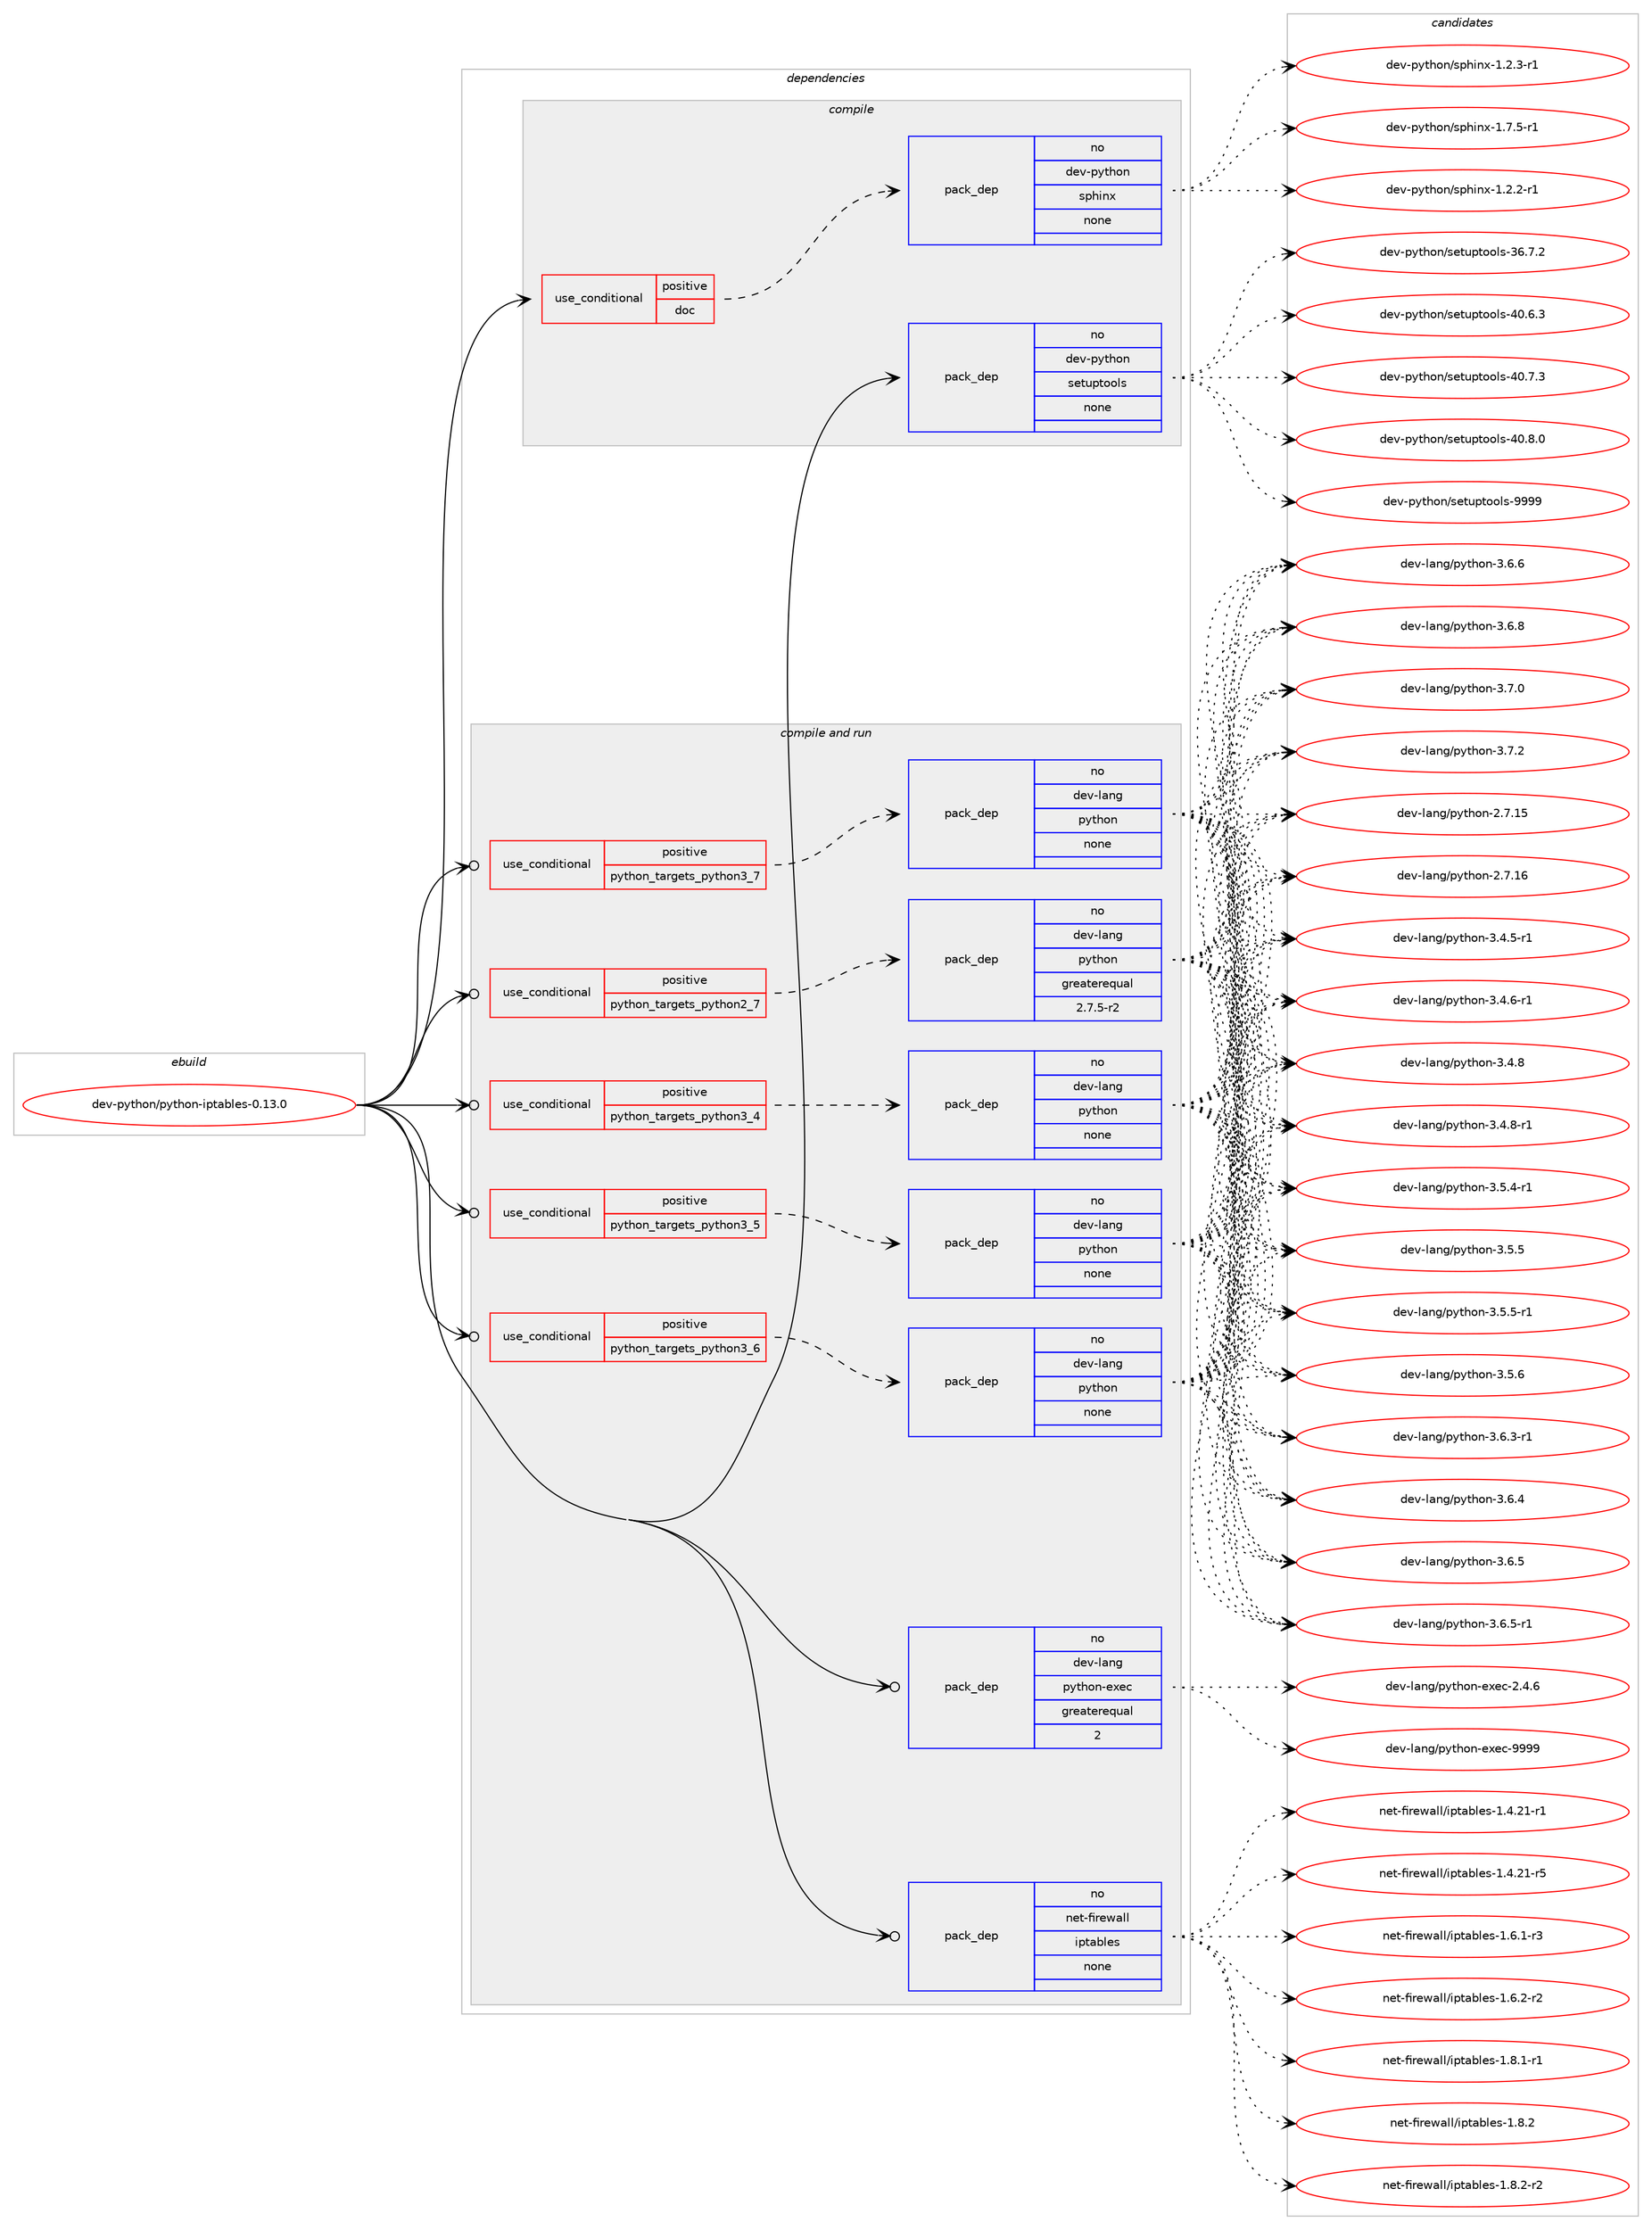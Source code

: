 digraph prolog {

# *************
# Graph options
# *************

newrank=true;
concentrate=true;
compound=true;
graph [rankdir=LR,fontname=Helvetica,fontsize=10,ranksep=1.5];#, ranksep=2.5, nodesep=0.2];
edge  [arrowhead=vee];
node  [fontname=Helvetica,fontsize=10];

# **********
# The ebuild
# **********

subgraph cluster_leftcol {
color=gray;
rank=same;
label=<<i>ebuild</i>>;
id [label="dev-python/python-iptables-0.13.0", color=red, width=4, href="../dev-python/python-iptables-0.13.0.svg"];
}

# ****************
# The dependencies
# ****************

subgraph cluster_midcol {
color=gray;
label=<<i>dependencies</i>>;
subgraph cluster_compile {
fillcolor="#eeeeee";
style=filled;
label=<<i>compile</i>>;
subgraph cond382728 {
dependency1435208 [label=<<TABLE BORDER="0" CELLBORDER="1" CELLSPACING="0" CELLPADDING="4"><TR><TD ROWSPAN="3" CELLPADDING="10">use_conditional</TD></TR><TR><TD>positive</TD></TR><TR><TD>doc</TD></TR></TABLE>>, shape=none, color=red];
subgraph pack1029126 {
dependency1435209 [label=<<TABLE BORDER="0" CELLBORDER="1" CELLSPACING="0" CELLPADDING="4" WIDTH="220"><TR><TD ROWSPAN="6" CELLPADDING="30">pack_dep</TD></TR><TR><TD WIDTH="110">no</TD></TR><TR><TD>dev-python</TD></TR><TR><TD>sphinx</TD></TR><TR><TD>none</TD></TR><TR><TD></TD></TR></TABLE>>, shape=none, color=blue];
}
dependency1435208:e -> dependency1435209:w [weight=20,style="dashed",arrowhead="vee"];
}
id:e -> dependency1435208:w [weight=20,style="solid",arrowhead="vee"];
subgraph pack1029127 {
dependency1435210 [label=<<TABLE BORDER="0" CELLBORDER="1" CELLSPACING="0" CELLPADDING="4" WIDTH="220"><TR><TD ROWSPAN="6" CELLPADDING="30">pack_dep</TD></TR><TR><TD WIDTH="110">no</TD></TR><TR><TD>dev-python</TD></TR><TR><TD>setuptools</TD></TR><TR><TD>none</TD></TR><TR><TD></TD></TR></TABLE>>, shape=none, color=blue];
}
id:e -> dependency1435210:w [weight=20,style="solid",arrowhead="vee"];
}
subgraph cluster_compileandrun {
fillcolor="#eeeeee";
style=filled;
label=<<i>compile and run</i>>;
subgraph cond382729 {
dependency1435211 [label=<<TABLE BORDER="0" CELLBORDER="1" CELLSPACING="0" CELLPADDING="4"><TR><TD ROWSPAN="3" CELLPADDING="10">use_conditional</TD></TR><TR><TD>positive</TD></TR><TR><TD>python_targets_python2_7</TD></TR></TABLE>>, shape=none, color=red];
subgraph pack1029128 {
dependency1435212 [label=<<TABLE BORDER="0" CELLBORDER="1" CELLSPACING="0" CELLPADDING="4" WIDTH="220"><TR><TD ROWSPAN="6" CELLPADDING="30">pack_dep</TD></TR><TR><TD WIDTH="110">no</TD></TR><TR><TD>dev-lang</TD></TR><TR><TD>python</TD></TR><TR><TD>greaterequal</TD></TR><TR><TD>2.7.5-r2</TD></TR></TABLE>>, shape=none, color=blue];
}
dependency1435211:e -> dependency1435212:w [weight=20,style="dashed",arrowhead="vee"];
}
id:e -> dependency1435211:w [weight=20,style="solid",arrowhead="odotvee"];
subgraph cond382730 {
dependency1435213 [label=<<TABLE BORDER="0" CELLBORDER="1" CELLSPACING="0" CELLPADDING="4"><TR><TD ROWSPAN="3" CELLPADDING="10">use_conditional</TD></TR><TR><TD>positive</TD></TR><TR><TD>python_targets_python3_4</TD></TR></TABLE>>, shape=none, color=red];
subgraph pack1029129 {
dependency1435214 [label=<<TABLE BORDER="0" CELLBORDER="1" CELLSPACING="0" CELLPADDING="4" WIDTH="220"><TR><TD ROWSPAN="6" CELLPADDING="30">pack_dep</TD></TR><TR><TD WIDTH="110">no</TD></TR><TR><TD>dev-lang</TD></TR><TR><TD>python</TD></TR><TR><TD>none</TD></TR><TR><TD></TD></TR></TABLE>>, shape=none, color=blue];
}
dependency1435213:e -> dependency1435214:w [weight=20,style="dashed",arrowhead="vee"];
}
id:e -> dependency1435213:w [weight=20,style="solid",arrowhead="odotvee"];
subgraph cond382731 {
dependency1435215 [label=<<TABLE BORDER="0" CELLBORDER="1" CELLSPACING="0" CELLPADDING="4"><TR><TD ROWSPAN="3" CELLPADDING="10">use_conditional</TD></TR><TR><TD>positive</TD></TR><TR><TD>python_targets_python3_5</TD></TR></TABLE>>, shape=none, color=red];
subgraph pack1029130 {
dependency1435216 [label=<<TABLE BORDER="0" CELLBORDER="1" CELLSPACING="0" CELLPADDING="4" WIDTH="220"><TR><TD ROWSPAN="6" CELLPADDING="30">pack_dep</TD></TR><TR><TD WIDTH="110">no</TD></TR><TR><TD>dev-lang</TD></TR><TR><TD>python</TD></TR><TR><TD>none</TD></TR><TR><TD></TD></TR></TABLE>>, shape=none, color=blue];
}
dependency1435215:e -> dependency1435216:w [weight=20,style="dashed",arrowhead="vee"];
}
id:e -> dependency1435215:w [weight=20,style="solid",arrowhead="odotvee"];
subgraph cond382732 {
dependency1435217 [label=<<TABLE BORDER="0" CELLBORDER="1" CELLSPACING="0" CELLPADDING="4"><TR><TD ROWSPAN="3" CELLPADDING="10">use_conditional</TD></TR><TR><TD>positive</TD></TR><TR><TD>python_targets_python3_6</TD></TR></TABLE>>, shape=none, color=red];
subgraph pack1029131 {
dependency1435218 [label=<<TABLE BORDER="0" CELLBORDER="1" CELLSPACING="0" CELLPADDING="4" WIDTH="220"><TR><TD ROWSPAN="6" CELLPADDING="30">pack_dep</TD></TR><TR><TD WIDTH="110">no</TD></TR><TR><TD>dev-lang</TD></TR><TR><TD>python</TD></TR><TR><TD>none</TD></TR><TR><TD></TD></TR></TABLE>>, shape=none, color=blue];
}
dependency1435217:e -> dependency1435218:w [weight=20,style="dashed",arrowhead="vee"];
}
id:e -> dependency1435217:w [weight=20,style="solid",arrowhead="odotvee"];
subgraph cond382733 {
dependency1435219 [label=<<TABLE BORDER="0" CELLBORDER="1" CELLSPACING="0" CELLPADDING="4"><TR><TD ROWSPAN="3" CELLPADDING="10">use_conditional</TD></TR><TR><TD>positive</TD></TR><TR><TD>python_targets_python3_7</TD></TR></TABLE>>, shape=none, color=red];
subgraph pack1029132 {
dependency1435220 [label=<<TABLE BORDER="0" CELLBORDER="1" CELLSPACING="0" CELLPADDING="4" WIDTH="220"><TR><TD ROWSPAN="6" CELLPADDING="30">pack_dep</TD></TR><TR><TD WIDTH="110">no</TD></TR><TR><TD>dev-lang</TD></TR><TR><TD>python</TD></TR><TR><TD>none</TD></TR><TR><TD></TD></TR></TABLE>>, shape=none, color=blue];
}
dependency1435219:e -> dependency1435220:w [weight=20,style="dashed",arrowhead="vee"];
}
id:e -> dependency1435219:w [weight=20,style="solid",arrowhead="odotvee"];
subgraph pack1029133 {
dependency1435221 [label=<<TABLE BORDER="0" CELLBORDER="1" CELLSPACING="0" CELLPADDING="4" WIDTH="220"><TR><TD ROWSPAN="6" CELLPADDING="30">pack_dep</TD></TR><TR><TD WIDTH="110">no</TD></TR><TR><TD>dev-lang</TD></TR><TR><TD>python-exec</TD></TR><TR><TD>greaterequal</TD></TR><TR><TD>2</TD></TR></TABLE>>, shape=none, color=blue];
}
id:e -> dependency1435221:w [weight=20,style="solid",arrowhead="odotvee"];
subgraph pack1029134 {
dependency1435222 [label=<<TABLE BORDER="0" CELLBORDER="1" CELLSPACING="0" CELLPADDING="4" WIDTH="220"><TR><TD ROWSPAN="6" CELLPADDING="30">pack_dep</TD></TR><TR><TD WIDTH="110">no</TD></TR><TR><TD>net-firewall</TD></TR><TR><TD>iptables</TD></TR><TR><TD>none</TD></TR><TR><TD></TD></TR></TABLE>>, shape=none, color=blue];
}
id:e -> dependency1435222:w [weight=20,style="solid",arrowhead="odotvee"];
}
subgraph cluster_run {
fillcolor="#eeeeee";
style=filled;
label=<<i>run</i>>;
}
}

# **************
# The candidates
# **************

subgraph cluster_choices {
rank=same;
color=gray;
label=<<i>candidates</i>>;

subgraph choice1029126 {
color=black;
nodesep=1;
choice10010111845112121116104111110471151121041051101204549465046504511449 [label="dev-python/sphinx-1.2.2-r1", color=red, width=4,href="../dev-python/sphinx-1.2.2-r1.svg"];
choice10010111845112121116104111110471151121041051101204549465046514511449 [label="dev-python/sphinx-1.2.3-r1", color=red, width=4,href="../dev-python/sphinx-1.2.3-r1.svg"];
choice10010111845112121116104111110471151121041051101204549465546534511449 [label="dev-python/sphinx-1.7.5-r1", color=red, width=4,href="../dev-python/sphinx-1.7.5-r1.svg"];
dependency1435209:e -> choice10010111845112121116104111110471151121041051101204549465046504511449:w [style=dotted,weight="100"];
dependency1435209:e -> choice10010111845112121116104111110471151121041051101204549465046514511449:w [style=dotted,weight="100"];
dependency1435209:e -> choice10010111845112121116104111110471151121041051101204549465546534511449:w [style=dotted,weight="100"];
}
subgraph choice1029127 {
color=black;
nodesep=1;
choice100101118451121211161041111104711510111611711211611111110811545515446554650 [label="dev-python/setuptools-36.7.2", color=red, width=4,href="../dev-python/setuptools-36.7.2.svg"];
choice100101118451121211161041111104711510111611711211611111110811545524846544651 [label="dev-python/setuptools-40.6.3", color=red, width=4,href="../dev-python/setuptools-40.6.3.svg"];
choice100101118451121211161041111104711510111611711211611111110811545524846554651 [label="dev-python/setuptools-40.7.3", color=red, width=4,href="../dev-python/setuptools-40.7.3.svg"];
choice100101118451121211161041111104711510111611711211611111110811545524846564648 [label="dev-python/setuptools-40.8.0", color=red, width=4,href="../dev-python/setuptools-40.8.0.svg"];
choice10010111845112121116104111110471151011161171121161111111081154557575757 [label="dev-python/setuptools-9999", color=red, width=4,href="../dev-python/setuptools-9999.svg"];
dependency1435210:e -> choice100101118451121211161041111104711510111611711211611111110811545515446554650:w [style=dotted,weight="100"];
dependency1435210:e -> choice100101118451121211161041111104711510111611711211611111110811545524846544651:w [style=dotted,weight="100"];
dependency1435210:e -> choice100101118451121211161041111104711510111611711211611111110811545524846554651:w [style=dotted,weight="100"];
dependency1435210:e -> choice100101118451121211161041111104711510111611711211611111110811545524846564648:w [style=dotted,weight="100"];
dependency1435210:e -> choice10010111845112121116104111110471151011161171121161111111081154557575757:w [style=dotted,weight="100"];
}
subgraph choice1029128 {
color=black;
nodesep=1;
choice10010111845108971101034711212111610411111045504655464953 [label="dev-lang/python-2.7.15", color=red, width=4,href="../dev-lang/python-2.7.15.svg"];
choice10010111845108971101034711212111610411111045504655464954 [label="dev-lang/python-2.7.16", color=red, width=4,href="../dev-lang/python-2.7.16.svg"];
choice1001011184510897110103471121211161041111104551465246534511449 [label="dev-lang/python-3.4.5-r1", color=red, width=4,href="../dev-lang/python-3.4.5-r1.svg"];
choice1001011184510897110103471121211161041111104551465246544511449 [label="dev-lang/python-3.4.6-r1", color=red, width=4,href="../dev-lang/python-3.4.6-r1.svg"];
choice100101118451089711010347112121116104111110455146524656 [label="dev-lang/python-3.4.8", color=red, width=4,href="../dev-lang/python-3.4.8.svg"];
choice1001011184510897110103471121211161041111104551465246564511449 [label="dev-lang/python-3.4.8-r1", color=red, width=4,href="../dev-lang/python-3.4.8-r1.svg"];
choice1001011184510897110103471121211161041111104551465346524511449 [label="dev-lang/python-3.5.4-r1", color=red, width=4,href="../dev-lang/python-3.5.4-r1.svg"];
choice100101118451089711010347112121116104111110455146534653 [label="dev-lang/python-3.5.5", color=red, width=4,href="../dev-lang/python-3.5.5.svg"];
choice1001011184510897110103471121211161041111104551465346534511449 [label="dev-lang/python-3.5.5-r1", color=red, width=4,href="../dev-lang/python-3.5.5-r1.svg"];
choice100101118451089711010347112121116104111110455146534654 [label="dev-lang/python-3.5.6", color=red, width=4,href="../dev-lang/python-3.5.6.svg"];
choice1001011184510897110103471121211161041111104551465446514511449 [label="dev-lang/python-3.6.3-r1", color=red, width=4,href="../dev-lang/python-3.6.3-r1.svg"];
choice100101118451089711010347112121116104111110455146544652 [label="dev-lang/python-3.6.4", color=red, width=4,href="../dev-lang/python-3.6.4.svg"];
choice100101118451089711010347112121116104111110455146544653 [label="dev-lang/python-3.6.5", color=red, width=4,href="../dev-lang/python-3.6.5.svg"];
choice1001011184510897110103471121211161041111104551465446534511449 [label="dev-lang/python-3.6.5-r1", color=red, width=4,href="../dev-lang/python-3.6.5-r1.svg"];
choice100101118451089711010347112121116104111110455146544654 [label="dev-lang/python-3.6.6", color=red, width=4,href="../dev-lang/python-3.6.6.svg"];
choice100101118451089711010347112121116104111110455146544656 [label="dev-lang/python-3.6.8", color=red, width=4,href="../dev-lang/python-3.6.8.svg"];
choice100101118451089711010347112121116104111110455146554648 [label="dev-lang/python-3.7.0", color=red, width=4,href="../dev-lang/python-3.7.0.svg"];
choice100101118451089711010347112121116104111110455146554650 [label="dev-lang/python-3.7.2", color=red, width=4,href="../dev-lang/python-3.7.2.svg"];
dependency1435212:e -> choice10010111845108971101034711212111610411111045504655464953:w [style=dotted,weight="100"];
dependency1435212:e -> choice10010111845108971101034711212111610411111045504655464954:w [style=dotted,weight="100"];
dependency1435212:e -> choice1001011184510897110103471121211161041111104551465246534511449:w [style=dotted,weight="100"];
dependency1435212:e -> choice1001011184510897110103471121211161041111104551465246544511449:w [style=dotted,weight="100"];
dependency1435212:e -> choice100101118451089711010347112121116104111110455146524656:w [style=dotted,weight="100"];
dependency1435212:e -> choice1001011184510897110103471121211161041111104551465246564511449:w [style=dotted,weight="100"];
dependency1435212:e -> choice1001011184510897110103471121211161041111104551465346524511449:w [style=dotted,weight="100"];
dependency1435212:e -> choice100101118451089711010347112121116104111110455146534653:w [style=dotted,weight="100"];
dependency1435212:e -> choice1001011184510897110103471121211161041111104551465346534511449:w [style=dotted,weight="100"];
dependency1435212:e -> choice100101118451089711010347112121116104111110455146534654:w [style=dotted,weight="100"];
dependency1435212:e -> choice1001011184510897110103471121211161041111104551465446514511449:w [style=dotted,weight="100"];
dependency1435212:e -> choice100101118451089711010347112121116104111110455146544652:w [style=dotted,weight="100"];
dependency1435212:e -> choice100101118451089711010347112121116104111110455146544653:w [style=dotted,weight="100"];
dependency1435212:e -> choice1001011184510897110103471121211161041111104551465446534511449:w [style=dotted,weight="100"];
dependency1435212:e -> choice100101118451089711010347112121116104111110455146544654:w [style=dotted,weight="100"];
dependency1435212:e -> choice100101118451089711010347112121116104111110455146544656:w [style=dotted,weight="100"];
dependency1435212:e -> choice100101118451089711010347112121116104111110455146554648:w [style=dotted,weight="100"];
dependency1435212:e -> choice100101118451089711010347112121116104111110455146554650:w [style=dotted,weight="100"];
}
subgraph choice1029129 {
color=black;
nodesep=1;
choice10010111845108971101034711212111610411111045504655464953 [label="dev-lang/python-2.7.15", color=red, width=4,href="../dev-lang/python-2.7.15.svg"];
choice10010111845108971101034711212111610411111045504655464954 [label="dev-lang/python-2.7.16", color=red, width=4,href="../dev-lang/python-2.7.16.svg"];
choice1001011184510897110103471121211161041111104551465246534511449 [label="dev-lang/python-3.4.5-r1", color=red, width=4,href="../dev-lang/python-3.4.5-r1.svg"];
choice1001011184510897110103471121211161041111104551465246544511449 [label="dev-lang/python-3.4.6-r1", color=red, width=4,href="../dev-lang/python-3.4.6-r1.svg"];
choice100101118451089711010347112121116104111110455146524656 [label="dev-lang/python-3.4.8", color=red, width=4,href="../dev-lang/python-3.4.8.svg"];
choice1001011184510897110103471121211161041111104551465246564511449 [label="dev-lang/python-3.4.8-r1", color=red, width=4,href="../dev-lang/python-3.4.8-r1.svg"];
choice1001011184510897110103471121211161041111104551465346524511449 [label="dev-lang/python-3.5.4-r1", color=red, width=4,href="../dev-lang/python-3.5.4-r1.svg"];
choice100101118451089711010347112121116104111110455146534653 [label="dev-lang/python-3.5.5", color=red, width=4,href="../dev-lang/python-3.5.5.svg"];
choice1001011184510897110103471121211161041111104551465346534511449 [label="dev-lang/python-3.5.5-r1", color=red, width=4,href="../dev-lang/python-3.5.5-r1.svg"];
choice100101118451089711010347112121116104111110455146534654 [label="dev-lang/python-3.5.6", color=red, width=4,href="../dev-lang/python-3.5.6.svg"];
choice1001011184510897110103471121211161041111104551465446514511449 [label="dev-lang/python-3.6.3-r1", color=red, width=4,href="../dev-lang/python-3.6.3-r1.svg"];
choice100101118451089711010347112121116104111110455146544652 [label="dev-lang/python-3.6.4", color=red, width=4,href="../dev-lang/python-3.6.4.svg"];
choice100101118451089711010347112121116104111110455146544653 [label="dev-lang/python-3.6.5", color=red, width=4,href="../dev-lang/python-3.6.5.svg"];
choice1001011184510897110103471121211161041111104551465446534511449 [label="dev-lang/python-3.6.5-r1", color=red, width=4,href="../dev-lang/python-3.6.5-r1.svg"];
choice100101118451089711010347112121116104111110455146544654 [label="dev-lang/python-3.6.6", color=red, width=4,href="../dev-lang/python-3.6.6.svg"];
choice100101118451089711010347112121116104111110455146544656 [label="dev-lang/python-3.6.8", color=red, width=4,href="../dev-lang/python-3.6.8.svg"];
choice100101118451089711010347112121116104111110455146554648 [label="dev-lang/python-3.7.0", color=red, width=4,href="../dev-lang/python-3.7.0.svg"];
choice100101118451089711010347112121116104111110455146554650 [label="dev-lang/python-3.7.2", color=red, width=4,href="../dev-lang/python-3.7.2.svg"];
dependency1435214:e -> choice10010111845108971101034711212111610411111045504655464953:w [style=dotted,weight="100"];
dependency1435214:e -> choice10010111845108971101034711212111610411111045504655464954:w [style=dotted,weight="100"];
dependency1435214:e -> choice1001011184510897110103471121211161041111104551465246534511449:w [style=dotted,weight="100"];
dependency1435214:e -> choice1001011184510897110103471121211161041111104551465246544511449:w [style=dotted,weight="100"];
dependency1435214:e -> choice100101118451089711010347112121116104111110455146524656:w [style=dotted,weight="100"];
dependency1435214:e -> choice1001011184510897110103471121211161041111104551465246564511449:w [style=dotted,weight="100"];
dependency1435214:e -> choice1001011184510897110103471121211161041111104551465346524511449:w [style=dotted,weight="100"];
dependency1435214:e -> choice100101118451089711010347112121116104111110455146534653:w [style=dotted,weight="100"];
dependency1435214:e -> choice1001011184510897110103471121211161041111104551465346534511449:w [style=dotted,weight="100"];
dependency1435214:e -> choice100101118451089711010347112121116104111110455146534654:w [style=dotted,weight="100"];
dependency1435214:e -> choice1001011184510897110103471121211161041111104551465446514511449:w [style=dotted,weight="100"];
dependency1435214:e -> choice100101118451089711010347112121116104111110455146544652:w [style=dotted,weight="100"];
dependency1435214:e -> choice100101118451089711010347112121116104111110455146544653:w [style=dotted,weight="100"];
dependency1435214:e -> choice1001011184510897110103471121211161041111104551465446534511449:w [style=dotted,weight="100"];
dependency1435214:e -> choice100101118451089711010347112121116104111110455146544654:w [style=dotted,weight="100"];
dependency1435214:e -> choice100101118451089711010347112121116104111110455146544656:w [style=dotted,weight="100"];
dependency1435214:e -> choice100101118451089711010347112121116104111110455146554648:w [style=dotted,weight="100"];
dependency1435214:e -> choice100101118451089711010347112121116104111110455146554650:w [style=dotted,weight="100"];
}
subgraph choice1029130 {
color=black;
nodesep=1;
choice10010111845108971101034711212111610411111045504655464953 [label="dev-lang/python-2.7.15", color=red, width=4,href="../dev-lang/python-2.7.15.svg"];
choice10010111845108971101034711212111610411111045504655464954 [label="dev-lang/python-2.7.16", color=red, width=4,href="../dev-lang/python-2.7.16.svg"];
choice1001011184510897110103471121211161041111104551465246534511449 [label="dev-lang/python-3.4.5-r1", color=red, width=4,href="../dev-lang/python-3.4.5-r1.svg"];
choice1001011184510897110103471121211161041111104551465246544511449 [label="dev-lang/python-3.4.6-r1", color=red, width=4,href="../dev-lang/python-3.4.6-r1.svg"];
choice100101118451089711010347112121116104111110455146524656 [label="dev-lang/python-3.4.8", color=red, width=4,href="../dev-lang/python-3.4.8.svg"];
choice1001011184510897110103471121211161041111104551465246564511449 [label="dev-lang/python-3.4.8-r1", color=red, width=4,href="../dev-lang/python-3.4.8-r1.svg"];
choice1001011184510897110103471121211161041111104551465346524511449 [label="dev-lang/python-3.5.4-r1", color=red, width=4,href="../dev-lang/python-3.5.4-r1.svg"];
choice100101118451089711010347112121116104111110455146534653 [label="dev-lang/python-3.5.5", color=red, width=4,href="../dev-lang/python-3.5.5.svg"];
choice1001011184510897110103471121211161041111104551465346534511449 [label="dev-lang/python-3.5.5-r1", color=red, width=4,href="../dev-lang/python-3.5.5-r1.svg"];
choice100101118451089711010347112121116104111110455146534654 [label="dev-lang/python-3.5.6", color=red, width=4,href="../dev-lang/python-3.5.6.svg"];
choice1001011184510897110103471121211161041111104551465446514511449 [label="dev-lang/python-3.6.3-r1", color=red, width=4,href="../dev-lang/python-3.6.3-r1.svg"];
choice100101118451089711010347112121116104111110455146544652 [label="dev-lang/python-3.6.4", color=red, width=4,href="../dev-lang/python-3.6.4.svg"];
choice100101118451089711010347112121116104111110455146544653 [label="dev-lang/python-3.6.5", color=red, width=4,href="../dev-lang/python-3.6.5.svg"];
choice1001011184510897110103471121211161041111104551465446534511449 [label="dev-lang/python-3.6.5-r1", color=red, width=4,href="../dev-lang/python-3.6.5-r1.svg"];
choice100101118451089711010347112121116104111110455146544654 [label="dev-lang/python-3.6.6", color=red, width=4,href="../dev-lang/python-3.6.6.svg"];
choice100101118451089711010347112121116104111110455146544656 [label="dev-lang/python-3.6.8", color=red, width=4,href="../dev-lang/python-3.6.8.svg"];
choice100101118451089711010347112121116104111110455146554648 [label="dev-lang/python-3.7.0", color=red, width=4,href="../dev-lang/python-3.7.0.svg"];
choice100101118451089711010347112121116104111110455146554650 [label="dev-lang/python-3.7.2", color=red, width=4,href="../dev-lang/python-3.7.2.svg"];
dependency1435216:e -> choice10010111845108971101034711212111610411111045504655464953:w [style=dotted,weight="100"];
dependency1435216:e -> choice10010111845108971101034711212111610411111045504655464954:w [style=dotted,weight="100"];
dependency1435216:e -> choice1001011184510897110103471121211161041111104551465246534511449:w [style=dotted,weight="100"];
dependency1435216:e -> choice1001011184510897110103471121211161041111104551465246544511449:w [style=dotted,weight="100"];
dependency1435216:e -> choice100101118451089711010347112121116104111110455146524656:w [style=dotted,weight="100"];
dependency1435216:e -> choice1001011184510897110103471121211161041111104551465246564511449:w [style=dotted,weight="100"];
dependency1435216:e -> choice1001011184510897110103471121211161041111104551465346524511449:w [style=dotted,weight="100"];
dependency1435216:e -> choice100101118451089711010347112121116104111110455146534653:w [style=dotted,weight="100"];
dependency1435216:e -> choice1001011184510897110103471121211161041111104551465346534511449:w [style=dotted,weight="100"];
dependency1435216:e -> choice100101118451089711010347112121116104111110455146534654:w [style=dotted,weight="100"];
dependency1435216:e -> choice1001011184510897110103471121211161041111104551465446514511449:w [style=dotted,weight="100"];
dependency1435216:e -> choice100101118451089711010347112121116104111110455146544652:w [style=dotted,weight="100"];
dependency1435216:e -> choice100101118451089711010347112121116104111110455146544653:w [style=dotted,weight="100"];
dependency1435216:e -> choice1001011184510897110103471121211161041111104551465446534511449:w [style=dotted,weight="100"];
dependency1435216:e -> choice100101118451089711010347112121116104111110455146544654:w [style=dotted,weight="100"];
dependency1435216:e -> choice100101118451089711010347112121116104111110455146544656:w [style=dotted,weight="100"];
dependency1435216:e -> choice100101118451089711010347112121116104111110455146554648:w [style=dotted,weight="100"];
dependency1435216:e -> choice100101118451089711010347112121116104111110455146554650:w [style=dotted,weight="100"];
}
subgraph choice1029131 {
color=black;
nodesep=1;
choice10010111845108971101034711212111610411111045504655464953 [label="dev-lang/python-2.7.15", color=red, width=4,href="../dev-lang/python-2.7.15.svg"];
choice10010111845108971101034711212111610411111045504655464954 [label="dev-lang/python-2.7.16", color=red, width=4,href="../dev-lang/python-2.7.16.svg"];
choice1001011184510897110103471121211161041111104551465246534511449 [label="dev-lang/python-3.4.5-r1", color=red, width=4,href="../dev-lang/python-3.4.5-r1.svg"];
choice1001011184510897110103471121211161041111104551465246544511449 [label="dev-lang/python-3.4.6-r1", color=red, width=4,href="../dev-lang/python-3.4.6-r1.svg"];
choice100101118451089711010347112121116104111110455146524656 [label="dev-lang/python-3.4.8", color=red, width=4,href="../dev-lang/python-3.4.8.svg"];
choice1001011184510897110103471121211161041111104551465246564511449 [label="dev-lang/python-3.4.8-r1", color=red, width=4,href="../dev-lang/python-3.4.8-r1.svg"];
choice1001011184510897110103471121211161041111104551465346524511449 [label="dev-lang/python-3.5.4-r1", color=red, width=4,href="../dev-lang/python-3.5.4-r1.svg"];
choice100101118451089711010347112121116104111110455146534653 [label="dev-lang/python-3.5.5", color=red, width=4,href="../dev-lang/python-3.5.5.svg"];
choice1001011184510897110103471121211161041111104551465346534511449 [label="dev-lang/python-3.5.5-r1", color=red, width=4,href="../dev-lang/python-3.5.5-r1.svg"];
choice100101118451089711010347112121116104111110455146534654 [label="dev-lang/python-3.5.6", color=red, width=4,href="../dev-lang/python-3.5.6.svg"];
choice1001011184510897110103471121211161041111104551465446514511449 [label="dev-lang/python-3.6.3-r1", color=red, width=4,href="../dev-lang/python-3.6.3-r1.svg"];
choice100101118451089711010347112121116104111110455146544652 [label="dev-lang/python-3.6.4", color=red, width=4,href="../dev-lang/python-3.6.4.svg"];
choice100101118451089711010347112121116104111110455146544653 [label="dev-lang/python-3.6.5", color=red, width=4,href="../dev-lang/python-3.6.5.svg"];
choice1001011184510897110103471121211161041111104551465446534511449 [label="dev-lang/python-3.6.5-r1", color=red, width=4,href="../dev-lang/python-3.6.5-r1.svg"];
choice100101118451089711010347112121116104111110455146544654 [label="dev-lang/python-3.6.6", color=red, width=4,href="../dev-lang/python-3.6.6.svg"];
choice100101118451089711010347112121116104111110455146544656 [label="dev-lang/python-3.6.8", color=red, width=4,href="../dev-lang/python-3.6.8.svg"];
choice100101118451089711010347112121116104111110455146554648 [label="dev-lang/python-3.7.0", color=red, width=4,href="../dev-lang/python-3.7.0.svg"];
choice100101118451089711010347112121116104111110455146554650 [label="dev-lang/python-3.7.2", color=red, width=4,href="../dev-lang/python-3.7.2.svg"];
dependency1435218:e -> choice10010111845108971101034711212111610411111045504655464953:w [style=dotted,weight="100"];
dependency1435218:e -> choice10010111845108971101034711212111610411111045504655464954:w [style=dotted,weight="100"];
dependency1435218:e -> choice1001011184510897110103471121211161041111104551465246534511449:w [style=dotted,weight="100"];
dependency1435218:e -> choice1001011184510897110103471121211161041111104551465246544511449:w [style=dotted,weight="100"];
dependency1435218:e -> choice100101118451089711010347112121116104111110455146524656:w [style=dotted,weight="100"];
dependency1435218:e -> choice1001011184510897110103471121211161041111104551465246564511449:w [style=dotted,weight="100"];
dependency1435218:e -> choice1001011184510897110103471121211161041111104551465346524511449:w [style=dotted,weight="100"];
dependency1435218:e -> choice100101118451089711010347112121116104111110455146534653:w [style=dotted,weight="100"];
dependency1435218:e -> choice1001011184510897110103471121211161041111104551465346534511449:w [style=dotted,weight="100"];
dependency1435218:e -> choice100101118451089711010347112121116104111110455146534654:w [style=dotted,weight="100"];
dependency1435218:e -> choice1001011184510897110103471121211161041111104551465446514511449:w [style=dotted,weight="100"];
dependency1435218:e -> choice100101118451089711010347112121116104111110455146544652:w [style=dotted,weight="100"];
dependency1435218:e -> choice100101118451089711010347112121116104111110455146544653:w [style=dotted,weight="100"];
dependency1435218:e -> choice1001011184510897110103471121211161041111104551465446534511449:w [style=dotted,weight="100"];
dependency1435218:e -> choice100101118451089711010347112121116104111110455146544654:w [style=dotted,weight="100"];
dependency1435218:e -> choice100101118451089711010347112121116104111110455146544656:w [style=dotted,weight="100"];
dependency1435218:e -> choice100101118451089711010347112121116104111110455146554648:w [style=dotted,weight="100"];
dependency1435218:e -> choice100101118451089711010347112121116104111110455146554650:w [style=dotted,weight="100"];
}
subgraph choice1029132 {
color=black;
nodesep=1;
choice10010111845108971101034711212111610411111045504655464953 [label="dev-lang/python-2.7.15", color=red, width=4,href="../dev-lang/python-2.7.15.svg"];
choice10010111845108971101034711212111610411111045504655464954 [label="dev-lang/python-2.7.16", color=red, width=4,href="../dev-lang/python-2.7.16.svg"];
choice1001011184510897110103471121211161041111104551465246534511449 [label="dev-lang/python-3.4.5-r1", color=red, width=4,href="../dev-lang/python-3.4.5-r1.svg"];
choice1001011184510897110103471121211161041111104551465246544511449 [label="dev-lang/python-3.4.6-r1", color=red, width=4,href="../dev-lang/python-3.4.6-r1.svg"];
choice100101118451089711010347112121116104111110455146524656 [label="dev-lang/python-3.4.8", color=red, width=4,href="../dev-lang/python-3.4.8.svg"];
choice1001011184510897110103471121211161041111104551465246564511449 [label="dev-lang/python-3.4.8-r1", color=red, width=4,href="../dev-lang/python-3.4.8-r1.svg"];
choice1001011184510897110103471121211161041111104551465346524511449 [label="dev-lang/python-3.5.4-r1", color=red, width=4,href="../dev-lang/python-3.5.4-r1.svg"];
choice100101118451089711010347112121116104111110455146534653 [label="dev-lang/python-3.5.5", color=red, width=4,href="../dev-lang/python-3.5.5.svg"];
choice1001011184510897110103471121211161041111104551465346534511449 [label="dev-lang/python-3.5.5-r1", color=red, width=4,href="../dev-lang/python-3.5.5-r1.svg"];
choice100101118451089711010347112121116104111110455146534654 [label="dev-lang/python-3.5.6", color=red, width=4,href="../dev-lang/python-3.5.6.svg"];
choice1001011184510897110103471121211161041111104551465446514511449 [label="dev-lang/python-3.6.3-r1", color=red, width=4,href="../dev-lang/python-3.6.3-r1.svg"];
choice100101118451089711010347112121116104111110455146544652 [label="dev-lang/python-3.6.4", color=red, width=4,href="../dev-lang/python-3.6.4.svg"];
choice100101118451089711010347112121116104111110455146544653 [label="dev-lang/python-3.6.5", color=red, width=4,href="../dev-lang/python-3.6.5.svg"];
choice1001011184510897110103471121211161041111104551465446534511449 [label="dev-lang/python-3.6.5-r1", color=red, width=4,href="../dev-lang/python-3.6.5-r1.svg"];
choice100101118451089711010347112121116104111110455146544654 [label="dev-lang/python-3.6.6", color=red, width=4,href="../dev-lang/python-3.6.6.svg"];
choice100101118451089711010347112121116104111110455146544656 [label="dev-lang/python-3.6.8", color=red, width=4,href="../dev-lang/python-3.6.8.svg"];
choice100101118451089711010347112121116104111110455146554648 [label="dev-lang/python-3.7.0", color=red, width=4,href="../dev-lang/python-3.7.0.svg"];
choice100101118451089711010347112121116104111110455146554650 [label="dev-lang/python-3.7.2", color=red, width=4,href="../dev-lang/python-3.7.2.svg"];
dependency1435220:e -> choice10010111845108971101034711212111610411111045504655464953:w [style=dotted,weight="100"];
dependency1435220:e -> choice10010111845108971101034711212111610411111045504655464954:w [style=dotted,weight="100"];
dependency1435220:e -> choice1001011184510897110103471121211161041111104551465246534511449:w [style=dotted,weight="100"];
dependency1435220:e -> choice1001011184510897110103471121211161041111104551465246544511449:w [style=dotted,weight="100"];
dependency1435220:e -> choice100101118451089711010347112121116104111110455146524656:w [style=dotted,weight="100"];
dependency1435220:e -> choice1001011184510897110103471121211161041111104551465246564511449:w [style=dotted,weight="100"];
dependency1435220:e -> choice1001011184510897110103471121211161041111104551465346524511449:w [style=dotted,weight="100"];
dependency1435220:e -> choice100101118451089711010347112121116104111110455146534653:w [style=dotted,weight="100"];
dependency1435220:e -> choice1001011184510897110103471121211161041111104551465346534511449:w [style=dotted,weight="100"];
dependency1435220:e -> choice100101118451089711010347112121116104111110455146534654:w [style=dotted,weight="100"];
dependency1435220:e -> choice1001011184510897110103471121211161041111104551465446514511449:w [style=dotted,weight="100"];
dependency1435220:e -> choice100101118451089711010347112121116104111110455146544652:w [style=dotted,weight="100"];
dependency1435220:e -> choice100101118451089711010347112121116104111110455146544653:w [style=dotted,weight="100"];
dependency1435220:e -> choice1001011184510897110103471121211161041111104551465446534511449:w [style=dotted,weight="100"];
dependency1435220:e -> choice100101118451089711010347112121116104111110455146544654:w [style=dotted,weight="100"];
dependency1435220:e -> choice100101118451089711010347112121116104111110455146544656:w [style=dotted,weight="100"];
dependency1435220:e -> choice100101118451089711010347112121116104111110455146554648:w [style=dotted,weight="100"];
dependency1435220:e -> choice100101118451089711010347112121116104111110455146554650:w [style=dotted,weight="100"];
}
subgraph choice1029133 {
color=black;
nodesep=1;
choice1001011184510897110103471121211161041111104510112010199455046524654 [label="dev-lang/python-exec-2.4.6", color=red, width=4,href="../dev-lang/python-exec-2.4.6.svg"];
choice10010111845108971101034711212111610411111045101120101994557575757 [label="dev-lang/python-exec-9999", color=red, width=4,href="../dev-lang/python-exec-9999.svg"];
dependency1435221:e -> choice1001011184510897110103471121211161041111104510112010199455046524654:w [style=dotted,weight="100"];
dependency1435221:e -> choice10010111845108971101034711212111610411111045101120101994557575757:w [style=dotted,weight="100"];
}
subgraph choice1029134 {
color=black;
nodesep=1;
choice1101011164510210511410111997108108471051121169798108101115454946524650494511449 [label="net-firewall/iptables-1.4.21-r1", color=red, width=4,href="../net-firewall/iptables-1.4.21-r1.svg"];
choice1101011164510210511410111997108108471051121169798108101115454946524650494511453 [label="net-firewall/iptables-1.4.21-r5", color=red, width=4,href="../net-firewall/iptables-1.4.21-r5.svg"];
choice11010111645102105114101119971081084710511211697981081011154549465446494511451 [label="net-firewall/iptables-1.6.1-r3", color=red, width=4,href="../net-firewall/iptables-1.6.1-r3.svg"];
choice11010111645102105114101119971081084710511211697981081011154549465446504511450 [label="net-firewall/iptables-1.6.2-r2", color=red, width=4,href="../net-firewall/iptables-1.6.2-r2.svg"];
choice11010111645102105114101119971081084710511211697981081011154549465646494511449 [label="net-firewall/iptables-1.8.1-r1", color=red, width=4,href="../net-firewall/iptables-1.8.1-r1.svg"];
choice1101011164510210511410111997108108471051121169798108101115454946564650 [label="net-firewall/iptables-1.8.2", color=red, width=4,href="../net-firewall/iptables-1.8.2.svg"];
choice11010111645102105114101119971081084710511211697981081011154549465646504511450 [label="net-firewall/iptables-1.8.2-r2", color=red, width=4,href="../net-firewall/iptables-1.8.2-r2.svg"];
dependency1435222:e -> choice1101011164510210511410111997108108471051121169798108101115454946524650494511449:w [style=dotted,weight="100"];
dependency1435222:e -> choice1101011164510210511410111997108108471051121169798108101115454946524650494511453:w [style=dotted,weight="100"];
dependency1435222:e -> choice11010111645102105114101119971081084710511211697981081011154549465446494511451:w [style=dotted,weight="100"];
dependency1435222:e -> choice11010111645102105114101119971081084710511211697981081011154549465446504511450:w [style=dotted,weight="100"];
dependency1435222:e -> choice11010111645102105114101119971081084710511211697981081011154549465646494511449:w [style=dotted,weight="100"];
dependency1435222:e -> choice1101011164510210511410111997108108471051121169798108101115454946564650:w [style=dotted,weight="100"];
dependency1435222:e -> choice11010111645102105114101119971081084710511211697981081011154549465646504511450:w [style=dotted,weight="100"];
}
}

}
